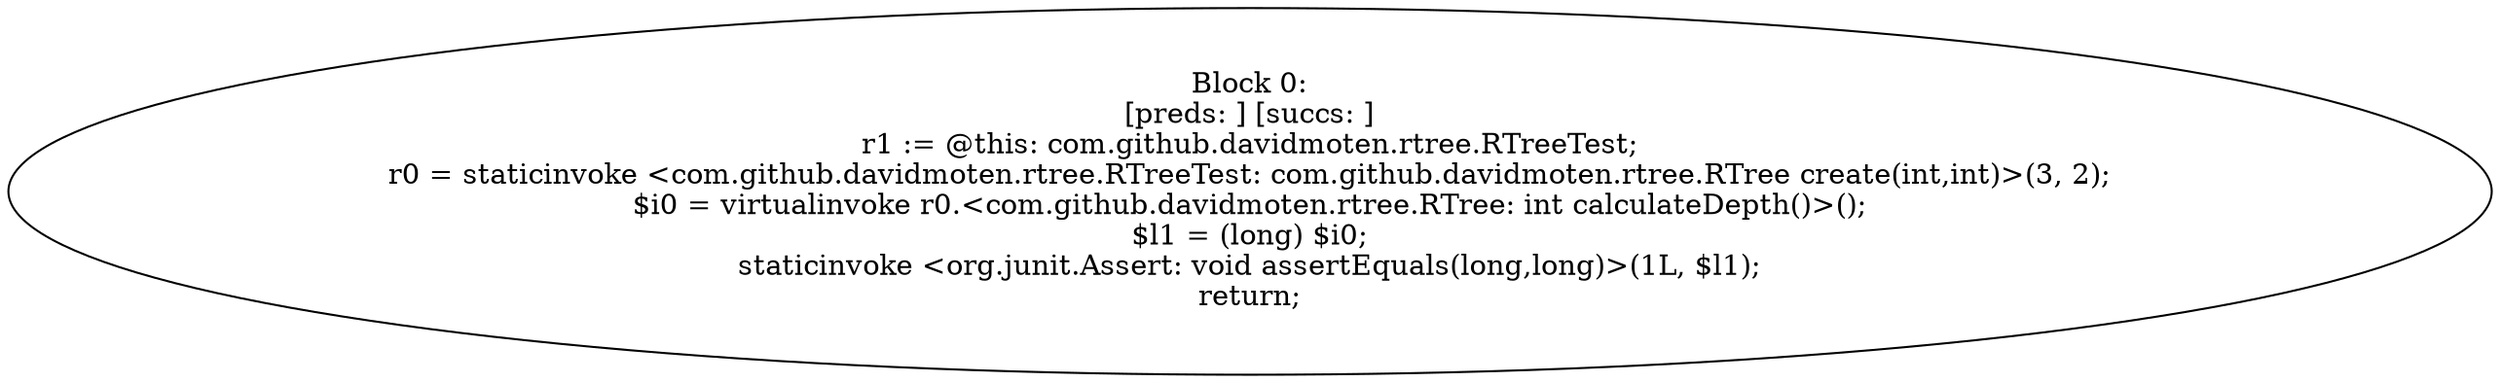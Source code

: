digraph "unitGraph" {
    "Block 0:
[preds: ] [succs: ]
r1 := @this: com.github.davidmoten.rtree.RTreeTest;
r0 = staticinvoke <com.github.davidmoten.rtree.RTreeTest: com.github.davidmoten.rtree.RTree create(int,int)>(3, 2);
$i0 = virtualinvoke r0.<com.github.davidmoten.rtree.RTree: int calculateDepth()>();
$l1 = (long) $i0;
staticinvoke <org.junit.Assert: void assertEquals(long,long)>(1L, $l1);
return;
"
}
